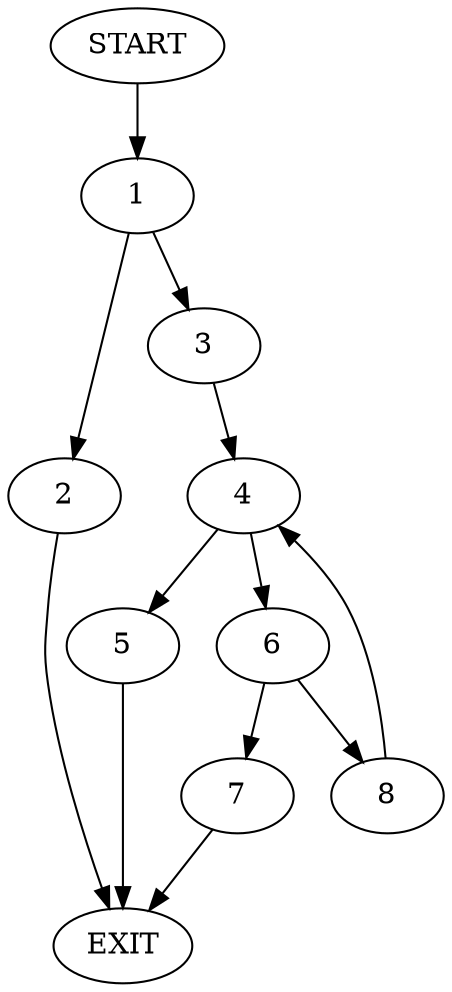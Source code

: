 digraph {
0 [label="START"]
9 [label="EXIT"]
0 -> 1
1 -> 2
1 -> 3
3 -> 4
2 -> 9
4 -> 5
4 -> 6
6 -> 7
6 -> 8
5 -> 9
8 -> 4
7 -> 9
}
